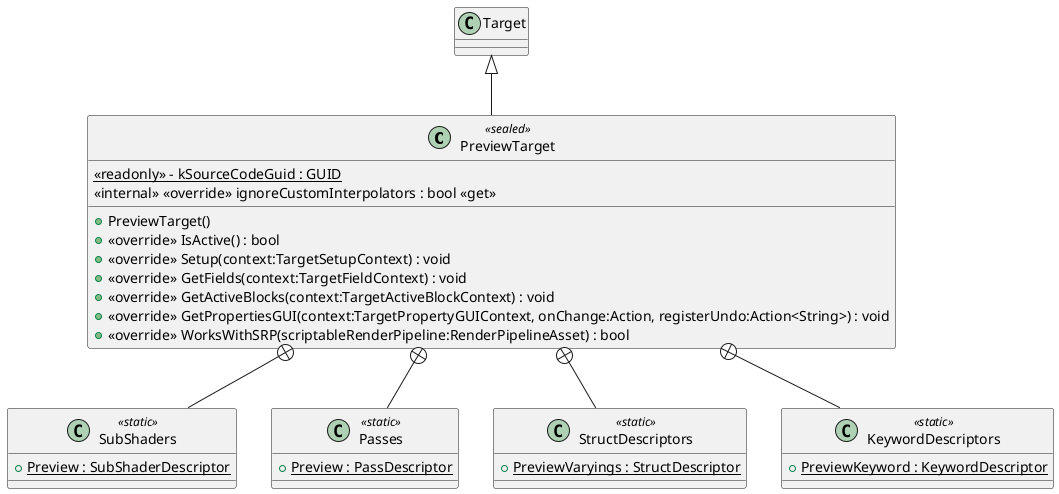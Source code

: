 @startuml
class PreviewTarget <<sealed>> {
    {static} <<readonly>> - kSourceCodeGuid : GUID
    + PreviewTarget()
    + <<override>> IsActive() : bool
    <<internal>> <<override>> ignoreCustomInterpolators : bool <<get>>
    + <<override>> Setup(context:TargetSetupContext) : void
    + <<override>> GetFields(context:TargetFieldContext) : void
    + <<override>> GetActiveBlocks(context:TargetActiveBlockContext) : void
    + <<override>> GetPropertiesGUI(context:TargetPropertyGUIContext, onChange:Action, registerUndo:Action<String>) : void
    + <<override>> WorksWithSRP(scriptableRenderPipeline:RenderPipelineAsset) : bool
}
class SubShaders <<static>> {
    + {static} Preview : SubShaderDescriptor
}
class Passes <<static>> {
    + {static} Preview : PassDescriptor
}
class StructDescriptors <<static>> {
    + {static} PreviewVaryings : StructDescriptor
}
class KeywordDescriptors <<static>> {
    + {static} PreviewKeyword : KeywordDescriptor
}
Target <|-- PreviewTarget
PreviewTarget +-- SubShaders
PreviewTarget +-- Passes
PreviewTarget +-- StructDescriptors
PreviewTarget +-- KeywordDescriptors
@enduml

